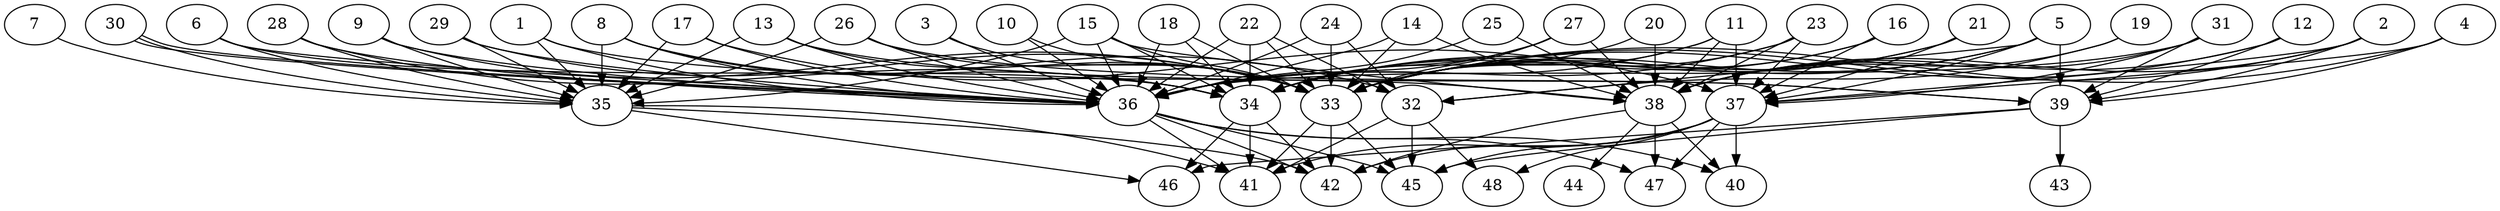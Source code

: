 // DAG (tier=3-complex, mode=data, n=48, ccr=0.519, fat=0.815, density=0.723, regular=0.347, jump=0.249, mindata=4194304, maxdata=33554432)
// DAG automatically generated by daggen at Sun Aug 24 16:33:35 2025
// /home/ermia/Project/Environments/daggen/bin/daggen --dot --ccr 0.519 --fat 0.815 --regular 0.347 --density 0.723 --jump 0.249 --mindata 4194304 --maxdata 33554432 -n 48 
digraph G {
  1 [size="132773388660802322432", alpha="0.16", expect_size="66386694330401161216"]
  1 -> 35 [size ="208207968468992"]
  1 -> 36 [size ="208207968468992"]
  1 -> 38 [size ="208207968468992"]
  2 [size="105044728210061040", alpha="0.10", expect_size="52522364105030520"]
  2 -> 33 [size ="7310583296688128"]
  2 -> 37 [size ="7310583296688128"]
  2 -> 38 [size ="7310583296688128"]
  2 -> 39 [size ="7310583296688128"]
  3 [size="63421654795284912", alpha="0.16", expect_size="31710827397642456"]
  3 -> 33 [size ="1188509800988672"]
  3 -> 36 [size ="1188509800988672"]
  4 [size="13604868893603662921728", alpha="0.16", expect_size="6802434446801831460864"]
  4 -> 33 [size ="4559174633521152"]
  4 -> 37 [size ="4559174633521152"]
  4 -> 39 [size ="4559174633521152"]
  5 [size="5294801236311251968", alpha="0.10", expect_size="2647400618155625984"]
  5 -> 32 [size ="6612419040247808"]
  5 -> 33 [size ="6612419040247808"]
  5 -> 34 [size ="6612419040247808"]
  5 -> 37 [size ="6612419040247808"]
  5 -> 39 [size ="6612419040247808"]
  6 [size="393505360905980224", alpha="0.05", expect_size="196752680452990112"]
  6 -> 34 [size ="8043778799566848"]
  6 -> 35 [size ="8043778799566848"]
  6 -> 36 [size ="8043778799566848"]
  7 [size="73734736044998704", alpha="0.01", expect_size="36867368022499352"]
  7 -> 35 [size ="3332664975163392"]
  8 [size="86592897463284880", alpha="0.01", expect_size="43296448731642440"]
  8 -> 32 [size ="181304670814208"]
  8 -> 34 [size ="181304670814208"]
  8 -> 35 [size ="181304670814208"]
  8 -> 36 [size ="181304670814208"]
  9 [size="28733773790547011436544", alpha="0.16", expect_size="14366886895273505718272"]
  9 -> 33 [size ="7505018479443968"]
  9 -> 35 [size ="7505018479443968"]
  9 -> 36 [size ="7505018479443968"]
  10 [size="36726901242503488", alpha="0.14", expect_size="18363450621251744"]
  10 -> 33 [size ="2099702480764928"]
  10 -> 36 [size ="2099702480764928"]
  11 [size="15105077919699650560", alpha="0.13", expect_size="7552538959849825280"]
  11 -> 33 [size ="8687383046258688"]
  11 -> 36 [size ="8687383046258688"]
  11 -> 37 [size ="8687383046258688"]
  11 -> 38 [size ="8687383046258688"]
  12 [size="882545657996383232", alpha="0.18", expect_size="441272828998191616"]
  12 -> 33 [size ="332521199894528"]
  12 -> 38 [size ="332521199894528"]
  12 -> 39 [size ="332521199894528"]
  13 [size="312770743462657536", alpha="0.20", expect_size="156385371731328768"]
  13 -> 33 [size ="257645726400512"]
  13 -> 35 [size ="257645726400512"]
  13 -> 36 [size ="257645726400512"]
  13 -> 39 [size ="257645726400512"]
  14 [size="247332560466608128000", alpha="0.12", expect_size="123666280233304064000"]
  14 -> 33 [size ="315217883955200"]
  14 -> 36 [size ="315217883955200"]
  14 -> 38 [size ="315217883955200"]
  15 [size="206181057041618816", alpha="0.00", expect_size="103090528520809408"]
  15 -> 33 [size ="8952855645913088"]
  15 -> 34 [size ="8952855645913088"]
  15 -> 35 [size ="8952855645913088"]
  15 -> 36 [size ="8952855645913088"]
  15 -> 38 [size ="8952855645913088"]
  16 [size="3218680258955492864", alpha="0.04", expect_size="1609340129477746432"]
  16 -> 33 [size ="1463181683720192"]
  16 -> 34 [size ="1463181683720192"]
  16 -> 37 [size ="1463181683720192"]
  17 [size="517338878130853696", alpha="0.08", expect_size="258669439065426848"]
  17 -> 35 [size ="8717103339143168"]
  17 -> 36 [size ="8717103339143168"]
  17 -> 37 [size ="8717103339143168"]
  18 [size="9132792466412074", alpha="0.01", expect_size="4566396233206037"]
  18 -> 33 [size ="362424179884032"]
  18 -> 34 [size ="362424179884032"]
  18 -> 36 [size ="362424179884032"]
  19 [size="20275167134207218548736", alpha="0.17", expect_size="10137583567103609274368"]
  19 -> 32 [size ="5948392475721728"]
  19 -> 38 [size ="5948392475721728"]
  20 [size="5573039349214694342656", alpha="0.10", expect_size="2786519674607347171328"]
  20 -> 34 [size ="2514691574202368"]
  20 -> 38 [size ="2514691574202368"]
  21 [size="7155175039307211603968", alpha="0.12", expect_size="3577587519653605801984"]
  21 -> 33 [size ="2970549739323392"]
  21 -> 34 [size ="2970549739323392"]
  21 -> 37 [size ="2970549739323392"]
  22 [size="395454817533899200", alpha="0.19", expect_size="197727408766949600"]
  22 -> 32 [size ="8163712909180928"]
  22 -> 33 [size ="8163712909180928"]
  22 -> 34 [size ="8163712909180928"]
  22 -> 36 [size ="8163712909180928"]
  23 [size="36845935549349325963264", alpha="0.06", expect_size="18422967774674662981632"]
  23 -> 33 [size ="8858286296137728"]
  23 -> 36 [size ="8858286296137728"]
  23 -> 37 [size ="8858286296137728"]
  23 -> 38 [size ="8858286296137728"]
  24 [size="9109006225235771392000", alpha="0.11", expect_size="4554503112617885696000"]
  24 -> 32 [size ="3489292038963200"]
  24 -> 33 [size ="3489292038963200"]
  24 -> 36 [size ="3489292038963200"]
  25 [size="32186370230014397382656", alpha="0.01", expect_size="16093185115007198691328"]
  25 -> 36 [size ="8094772644282368"]
  25 -> 38 [size ="8094772644282368"]
  26 [size="2856754343817812480", alpha="0.12", expect_size="1428377171908906240"]
  26 -> 33 [size ="6646377199173632"]
  26 -> 35 [size ="6646377199173632"]
  26 -> 36 [size ="6646377199173632"]
  26 -> 39 [size ="6646377199173632"]
  27 [size="9036437497641645056", alpha="0.01", expect_size="4518218748820822528"]
  27 -> 33 [size ="3487239313031168"]
  27 -> 34 [size ="3487239313031168"]
  27 -> 36 [size ="3487239313031168"]
  27 -> 38 [size ="3487239313031168"]
  28 [size="36008764901718551953408", alpha="0.10", expect_size="18004382450859275976704"]
  28 -> 34 [size ="8723594511122432"]
  28 -> 35 [size ="8723594511122432"]
  28 -> 36 [size ="8723594511122432"]
  29 [size="25997790865979248", alpha="0.08", expect_size="12998895432989624"]
  29 -> 33 [size ="2540026890027008"]
  29 -> 35 [size ="2540026890027008"]
  29 -> 36 [size ="2540026890027008"]
  30 [size="136112641603774192", alpha="0.15", expect_size="68056320801887096"]
  30 -> 35 [size ="5647168257916928"]
  30 -> 36 [size ="5647168257916928"]
  30 -> 36 [size ="5647168257916928"]
  31 [size="788197193859842176", alpha="0.15", expect_size="394098596929921088"]
  31 -> 36 [size ="673901919076352"]
  31 -> 37 [size ="673901919076352"]
  31 -> 38 [size ="673901919076352"]
  31 -> 39 [size ="673901919076352"]
  32 [size="63662176094746544", alpha="0.05", expect_size="31831088047373272"]
  32 -> 41 [size ="1556809286418432"]
  32 -> 45 [size ="1556809286418432"]
  32 -> 48 [size ="1556809286418432"]
  33 [size="450401850573134144", alpha="0.19", expect_size="225200925286567072"]
  33 -> 41 [size ="473370357399552"]
  33 -> 42 [size ="473370357399552"]
  33 -> 45 [size ="473370357399552"]
  34 [size="1424299721063056640", alpha="0.16", expect_size="712149860531528320"]
  34 -> 41 [size ="1013545709862912"]
  34 -> 42 [size ="1013545709862912"]
  34 -> 46 [size ="1013545709862912"]
  35 [size="454001405485169536", alpha="0.04", expect_size="227000702742584768"]
  35 -> 41 [size ="817357786185728"]
  35 -> 42 [size ="817357786185728"]
  35 -> 46 [size ="817357786185728"]
  36 [size="2170185822179504128", alpha="0.16", expect_size="1085092911089752064"]
  36 -> 40 [size ="1564360770060288"]
  36 -> 41 [size ="1564360770060288"]
  36 -> 42 [size ="1564360770060288"]
  36 -> 45 [size ="1564360770060288"]
  36 -> 47 [size ="1564360770060288"]
  37 [size="4485202518954999808000", alpha="0.04", expect_size="2242601259477499904000"]
  37 -> 40 [size ="2175761855283200"]
  37 -> 41 [size ="2175761855283200"]
  37 -> 42 [size ="2175761855283200"]
  37 -> 45 [size ="2175761855283200"]
  37 -> 47 [size ="2175761855283200"]
  37 -> 48 [size ="2175761855283200"]
  38 [size="170488564008615936000", alpha="0.04", expect_size="85244282004307968000"]
  38 -> 40 [size ="245972651212800"]
  38 -> 42 [size ="245972651212800"]
  38 -> 44 [size ="245972651212800"]
  38 -> 47 [size ="245972651212800"]
  39 [size="26017189654140154806272", alpha="0.04", expect_size="13008594827070077403136"]
  39 -> 43 [size ="7024200648753152"]
  39 -> 45 [size ="7024200648753152"]
  39 -> 46 [size ="7024200648753152"]
  40 [size="9631880720442823016448", alpha="0.14", expect_size="4815940360221411508224"]
  41 [size="132935092852624720", alpha="0.14", expect_size="66467546426312360"]
  42 [size="732723248704400654336", alpha="0.07", expect_size="366361624352200327168"]
  43 [size="2383593103647834112000", alpha="0.13", expect_size="1191796551823917056000"]
  44 [size="17248641582429668114432", alpha="0.03", expect_size="8624320791214834057216"]
  45 [size="390218287999134976", alpha="0.01", expect_size="195109143999567488"]
  46 [size="19610020983657360", alpha="0.01", expect_size="9805010491828680"]
  47 [size="1716634035438347091968", alpha="0.17", expect_size="858317017719173545984"]
  48 [size="118092725618388112", alpha="0.18", expect_size="59046362809194056"]
}